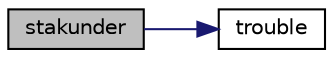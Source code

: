 digraph "stakunder"
{
  edge [fontname="Helvetica",fontsize="10",labelfontname="Helvetica",labelfontsize="10"];
  node [fontname="Helvetica",fontsize="10",shape=record];
  rankdir="LR";
  Node687 [label="stakunder",height=0.2,width=0.4,color="black", fillcolor="grey75", style="filled", fontcolor="black"];
  Node687 -> Node688 [color="midnightblue",fontsize="10",style="solid"];
  Node688 [label="trouble",height=0.2,width=0.4,color="black", fillcolor="white", style="filled",URL="$atlast_8c.html#a31238f4ca5fcda62013c70510f5fe7e1"];
}

